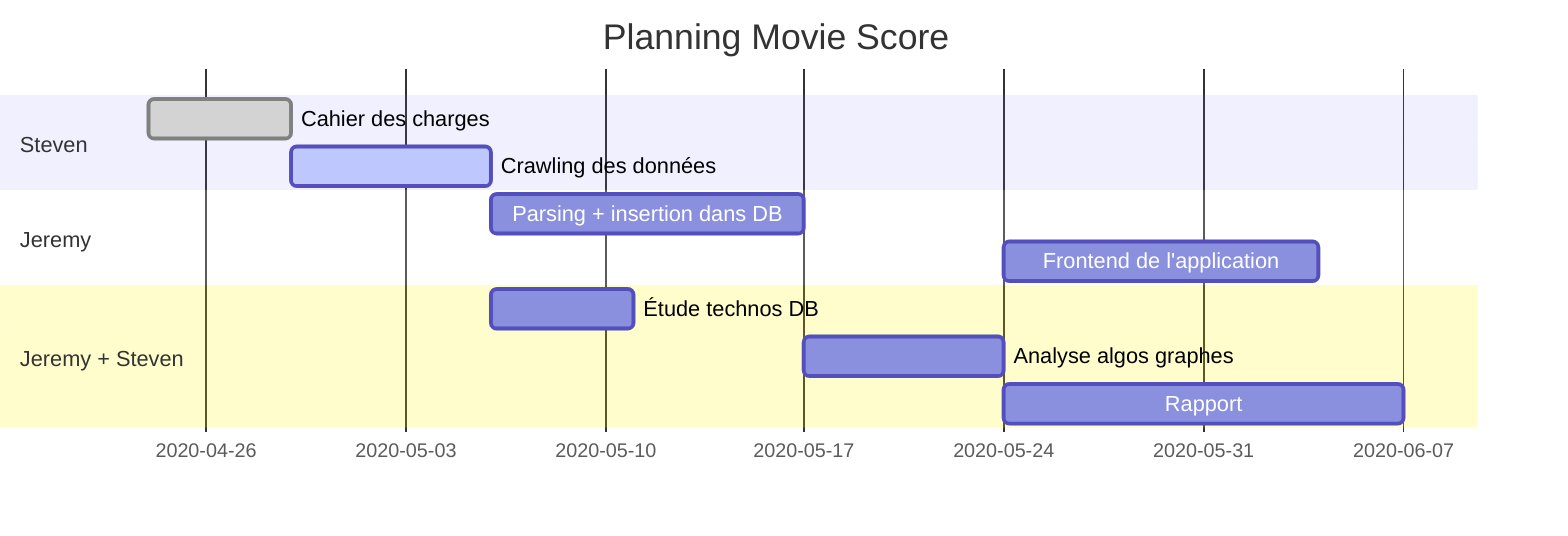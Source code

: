 gantt
dateFormat  DD-MM-YYYY
title Planning Movie Score

section Steven
Cahier des charges          :done,    a1, 24-04-2020,29-04-2020
Crawling des données        :active,  a2, after a1, 7d

section Jeremy
Parsing + insertion dans DB :         a4, after a2, 11d
Frontend de l'application   :         a6, after a5, 11d

section Jeremy + Steven
Étude technos DB            :         a3, after a2, 5d
Analyse algos graphes       :         a5, after a4, 7d
Rapport                     :         a7, after a5, 2w